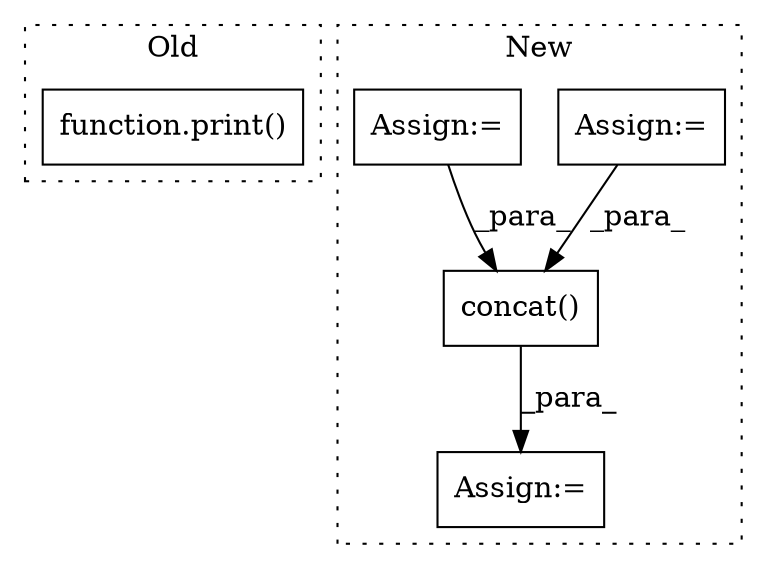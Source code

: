 digraph G {
subgraph cluster0 {
1 [label="function.print()" a="75" s="1127,1200" l="7,1" shape="box"];
label = "Old";
style="dotted";
}
subgraph cluster1 {
2 [label="concat()" a="75" s="1949,1986" l="10,9" shape="box"];
3 [label="Assign:=" a="68" s="2021" l="3" shape="box"];
4 [label="Assign:=" a="68" s="1553" l="3" shape="box"];
5 [label="Assign:=" a="68" s="1375" l="3" shape="box"];
label = "New";
style="dotted";
}
2 -> 3 [label="_para_"];
4 -> 2 [label="_para_"];
5 -> 2 [label="_para_"];
}